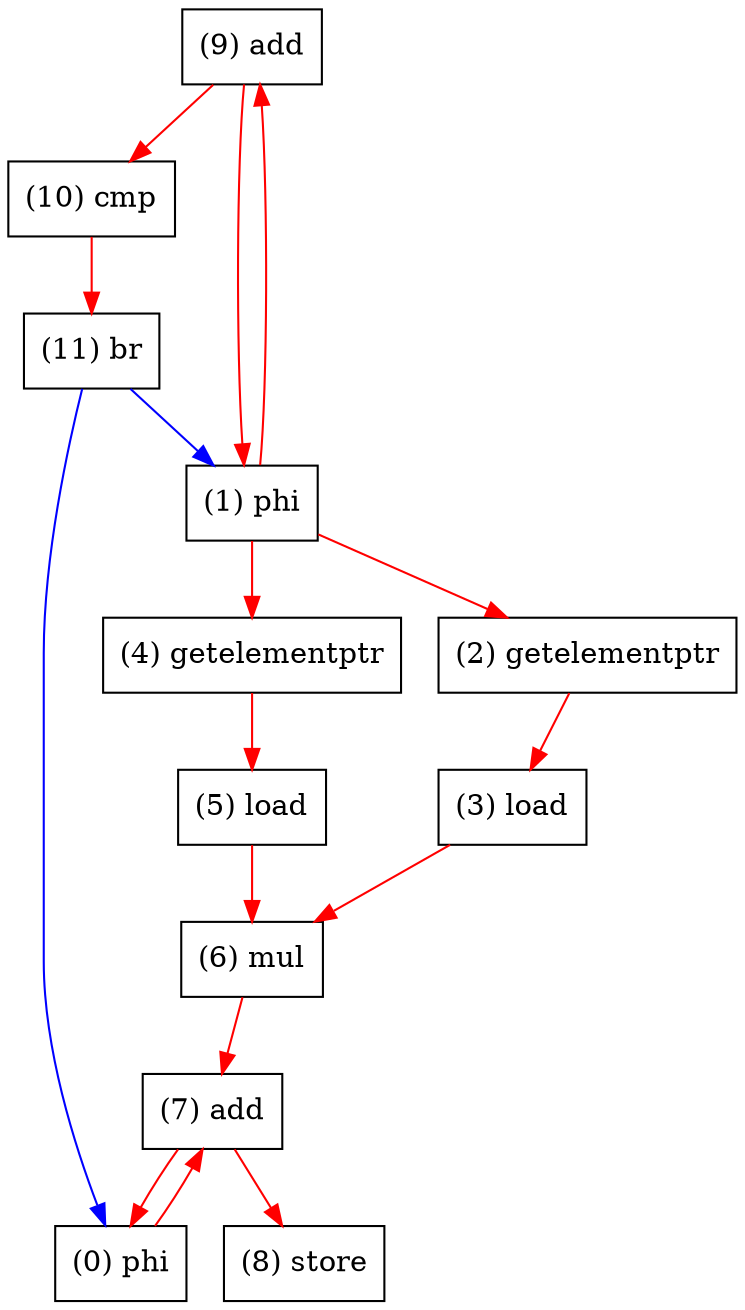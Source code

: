 digraph "DFG for'_Z6kernelPfS_S_' function" {
        Node9add[shape=record, label="(9) add"];
        Node10cmp[shape=record, label="(10) cmp"];
        Node11br[shape=record, label="(11) br"];
        Node1phi[shape=record, label="(1) phi"];
        Node2getelementptr[shape=record, label="(2) getelementptr"];
        Node4getelementptr[shape=record, label="(4) getelementptr"];
        Node3load[shape=record, label="(3) load"];
        Node5load[shape=record, label="(5) load"];
        Node6mul[shape=record, label="(6) mul"];
        Node7add[shape=record, label="(7) add"];
        Node0phi[shape=record, label="(0) phi"];
        Node8store[shape=record, label="(8) store"];
edge [color=blue]
        Node11br -> Node0phi
        Node11br -> Node1phi
edge [color=red]
        Node7add -> Node0phi
        Node9add -> Node1phi
        Node1phi -> Node2getelementptr
        Node2getelementptr -> Node3load
        Node1phi -> Node4getelementptr
        Node4getelementptr -> Node5load
        Node3load -> Node6mul
        Node5load -> Node6mul
        Node0phi -> Node7add
        Node6mul -> Node7add
        Node7add -> Node8store
        Node1phi -> Node9add
        Node9add -> Node10cmp
        Node10cmp -> Node11br
}